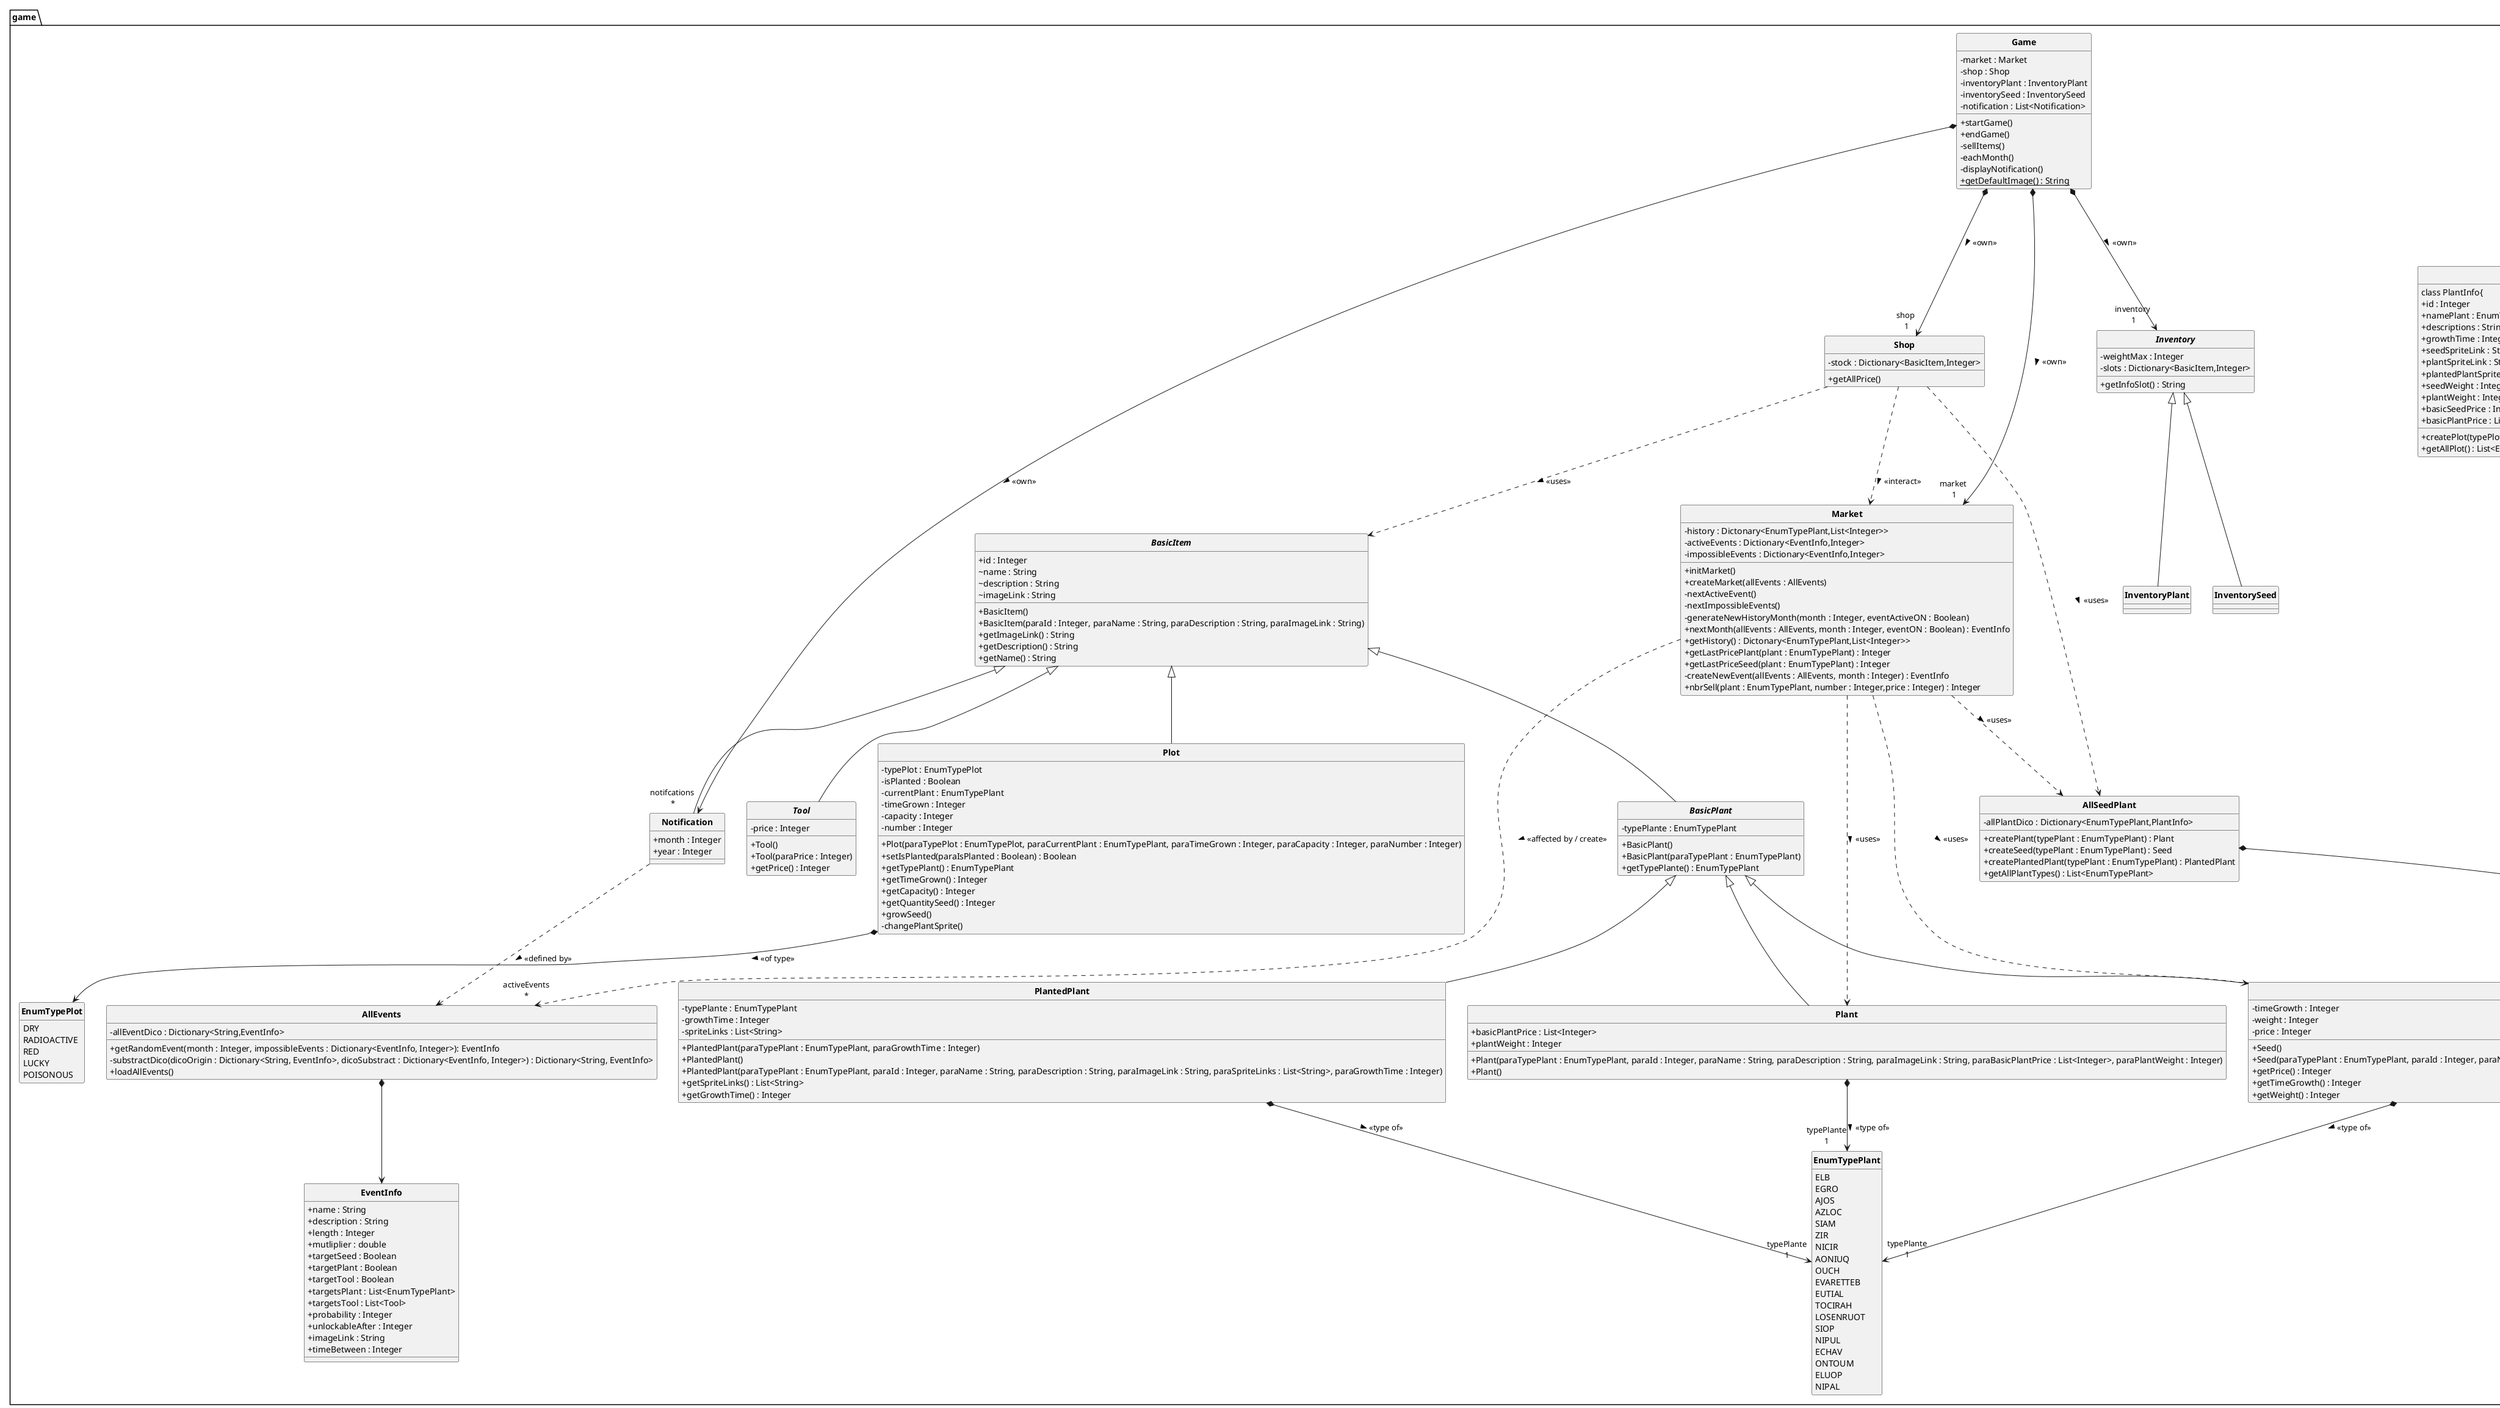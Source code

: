 @startuml
skinparam style strictuml
skinparam classAttributeIconSize 0
skinparam classFontStyle Bold
hide enum methods

class MainMenu{
    + playGame()
}

class CameraMovement{
    - cam : Camera
    - dragOrigin : Vector3
    - zoom : float
    - minCamSize : float
    - maxCamSize : float
    - tilemapRenderer : SpriteRender
    - mapMinX : float
    - mapMaxX : float
    - mapMinY : float
    - mapMaxY : float
    - Awake()
    - Update()
    - PanCamera()
    - ZoomIn()
    - ZoomOut()
    - ClampCamera(targetPosition : Vector3) : Vector3
}

package game{

    class Game{
        - market : Market
        - shop : Shop
        - inventoryPlant : InventoryPlant
        - inventorySeed : InventorySeed
        - notification : List<Notification>
        + startGame()
        + endGame()
        - sellItems()
        - eachMonth()
        - displayNotification()
        + {static} getDefaultImage() : String

    }

    class Shop{
        - stock : Dictionary<BasicItem,Integer>
        + getAllPrice()
    }

    class ShopEvents{
        + shop_sprite_highlight : Sprite
        + shop_sprite : Sprite
        + OnMouseDown()
        + OnMouseOver()
        + OnMouseExit()
    }

    class Plot extends BasicItem{
        - typePlot : EnumTypePlot
        - isPlanted : Boolean
        - currentPlant : EnumTypePlant
        - timeGrown : Integer
        - capacity : Integer
        - number : Integer
        + Plot(paraTypePlot : EnumTypePlot, paraCurrentPlant : EnumTypePlant, paraTimeGrown : Integer, paraCapacity : Integer, paraNumber : Integer)
        + setIsPlanted(paraIsPlanted : Boolean) : Boolean
        + getTypePlant() : EnumTypePlant
        + getTimeGrown() : Integer
        + getCapacity() : Integer
        + getQuantitySeed() : Integer
        + growSeed()
        - changePlantSprite()
    }

    enum EnumTypePlot{
        DRY
        RADIOACTIVE
        RED
        LUCKY
        POISONOUS
    }

    abstract Inventory{
        - weightMax : Integer
        - slots : Dictionary<BasicItem,Integer>
        + getInfoSlot() : String
    }

    class InventorySeed extends Inventory{

    }

    class InventoryPlant extends Inventory{

    }

    abstract BasicItem{
        + id : Integer
        ~ name : String
        ~ description : String
        ~ imageLink : String
        + BasicItem()
        + BasicItem(paraId : Integer, paraName : String, paraDescription : String, paraImageLink : String)
        + getImageLink() : String
        + getDescription() : String
        + getName() : String
    }


    abstract BasicPlant extends BasicItem{
         - typePlante : EnumTypePlant
         + BasicPlant()
         + BasicPlant(paraTypePlant : EnumTypePlant)
         + getTypePlante() : EnumTypePlant
    }

    class Seed extends BasicPlant{
        - timeGrowth : Integer
        - weight : Integer
        - price : Integer
        + Seed()
        + Seed(paraTypePlant : EnumTypePlant, paraId : Integer, paraName : String, paraDescription : String, paraTimeGrowth : Integer, paraWeight : Integer, paraPrice : Integer)
        + getPrice() : Integer
        + getTimeGrowth() : Integer
        + getWeight() : Integer
    }

    class Plant extends BasicPlant{
        + basicPlantPrice : List<Integer>
        + plantWeight : Integer
        + Plant(paraTypePlant : EnumTypePlant, paraId : Integer, paraName : String, paraDescription : String, paraImageLink : String, paraBasicPlantPrice : List<Integer>, paraPlantWeight : Integer)
        + Plant()
    }

    class PlantedPlant extends BasicPlant{
        - typePlante : EnumTypePlant
        - growthTime : Integer
        - spriteLinks : List<String>
        + PlantedPlant(paraTypePlant : EnumTypePlant, paraGrowthTime : Integer)
        + PlantedPlant()
        + PlantedPlant(paraTypePlant : EnumTypePlant, paraId : Integer, paraName : String, paraDescription : String, paraImageLink : String, paraSpriteLinks : List<String>, paraGrowthTime : Integer)
        + getSpriteLinks() : List<String>
        + getGrowthTime() : Integer
    }

    class TypePlante{

    }

    enum EnumTypePlant{
        ELB
        EGRO
        AJOS
        AZLOC
        SIAM
        ZIR
        NICIR
        AONIUQ
        OUCH
        EVARETTEB
        EUTIAL
        TOCIRAH
        LOSENRUOT
        SIOP
        NIPUL
        ECHAV
        ONTOUM
        ELUOP
        NIPAL
    }

    class AllSeedPlant{
        - allPlantDico : Dictionary<EnumTypePlant,PlantInfo>
        + createPlant(typePlant : EnumTypePlant) : Plant
        + createSeed(typePlant : EnumTypePlant) : Seed
        + createPlantedPlant(typePlant : EnumTypePlant) : PlantedPlant
        + getAllPlantTypes() : List<EnumTypePlant>
    }

    class AllPlot{
        + createPlot(typePlot : EnumTypePlot, currentPlant : EnumTypePlant) : Plot
        + getAllPlot() : List<EnumTypePlot>

    class PlantInfo{
         + id : Integer
         + namePlant : EnumTypePlant
         + descriptions : String
         + growthTime : Integer
         + seedSpriteLink : String
         + plantSpriteLink : String
         + plantedPlantSpriteLink : List<String>
         + seedWeight : Integer
         + plantWeight : Integer
         + basicSeedPrice : Integer
         'the list is 12 long
         + basicPlantPrice : List<Integer>
    }


    abstract Tool extends BasicItem{
        - price : Integer
        + Tool()
        + Tool(paraPrice : Integer)
        + getPrice() : Integer
    }

    enum EnumTools{
        CHEBE
        LLEPE
        CHEPIO
        CHEFOUR
        TEAURA
        CHEHA
        CHETTEHA
        TEURTRAC
        SONNEUSEMOIS
        RISATEURPULVE
        DEUREPAN
        RUECHAR
        SEHER
    }

    class Notification extends BasicItem{
        + month : Integer
        + year : Integer
    }

    class Market{
        - history : Dictonary<EnumTypePlant,List<Integer>>
        - activeEvents : Dictionary<EventInfo,Integer>
        - impossibleEvents : Dictionary<EventInfo,Integer>

        'Est executé au lancement de l'appli, recup l'historique des prix et des events
        + initMarket()
        + createMarket(allEvents : AllEvents)
        - nextActiveEvent()
        - nextImpossibleEvents()
        - generateNewHistoryMonth(month : Integer, eventActiveON : Boolean)
        + nextMonth(allEvents : AllEvents, month : Integer, eventON : Boolean) : EventInfo
        + getHistory() : Dictonary<EnumTypePlant,List<Integer>>
        + getLastPricePlant(plant : EnumTypePlant) : Integer
        + getLastPriceSeed(plant : EnumTypePlant) : Integer
        - createNewEvent(allEvents : AllEvents, month : Integer) : EventInfo
        + nbrSell(plant : EnumTypePlant, number : Integer,price : Integer) : Integer
    }


    class AllEvents {
        - allEventDico : Dictionary<String,EventInfo>
        + getRandomEvent(month : Integer, impossibleEvents : Dictionary<EventInfo, Integer>): EventInfo
        - substractDico(dicoOrigin : Dictionary<String, EventInfo>, dicoSubstract : Dictionary<EventInfo, Integer>) : Dictionary<String, EventInfo>
        + loadAllEvents()
    }


    class EventInfo{
        + name : String
        + description : String
        + length : Integer
        + mutliplier : double
        + targetSeed : Boolean
        + targetPlant : Boolean
        + targetTool : Boolean
        + targetsPlant : List<EnumTypePlant>
        + targetsTool : List<Tool>
        + probability : Integer
        'Permet de dire qu'un event est dispo que a partir du mois 0, du 1, du 2....
        + unlockableAfter : Integer
        + imageLink : String
        + timeBetween : Integer
    }
}


Game *-d-> "market \n1" Market : <<own>> >
Game *-d-> "notifcations \n*" Notification : <<own>> >
Game *-d-> "inventory \n1" Inventory : <<own>> >
Game *-d-> "shop \n1" Shop : <<own>> >



Shop ..> BasicItem : <<uses>> >
Shop ..> AllSeedPlant : <<uses>> >
Shop ..> Market : <<interact>> >


Notification..> AllEvents : <<defined by>> >


Market ..> Plant : <<uses>> >
Market ..> Seed : <<uses>> >
Market ..>  "activeEvents\n*"AllEvents : <<affected by / create>> >
Market ..> AllSeedPlant : <<uses>> >


Seed *--> "typePlante\n1" EnumTypePlant : <<type of>> >

Plant *--> "typePlante\n1" EnumTypePlant : <<type of>> >

Plot *--> EnumTypePlot : <<of type>> >

AllEvents *--> EventInfo

AllSeedPlant *--> "allPlantDico \n*" PlantInfo : <<own>> >

PlantedPlant *--> "typePlante\n1" EnumTypePlant : <<type of>> >

@enduml